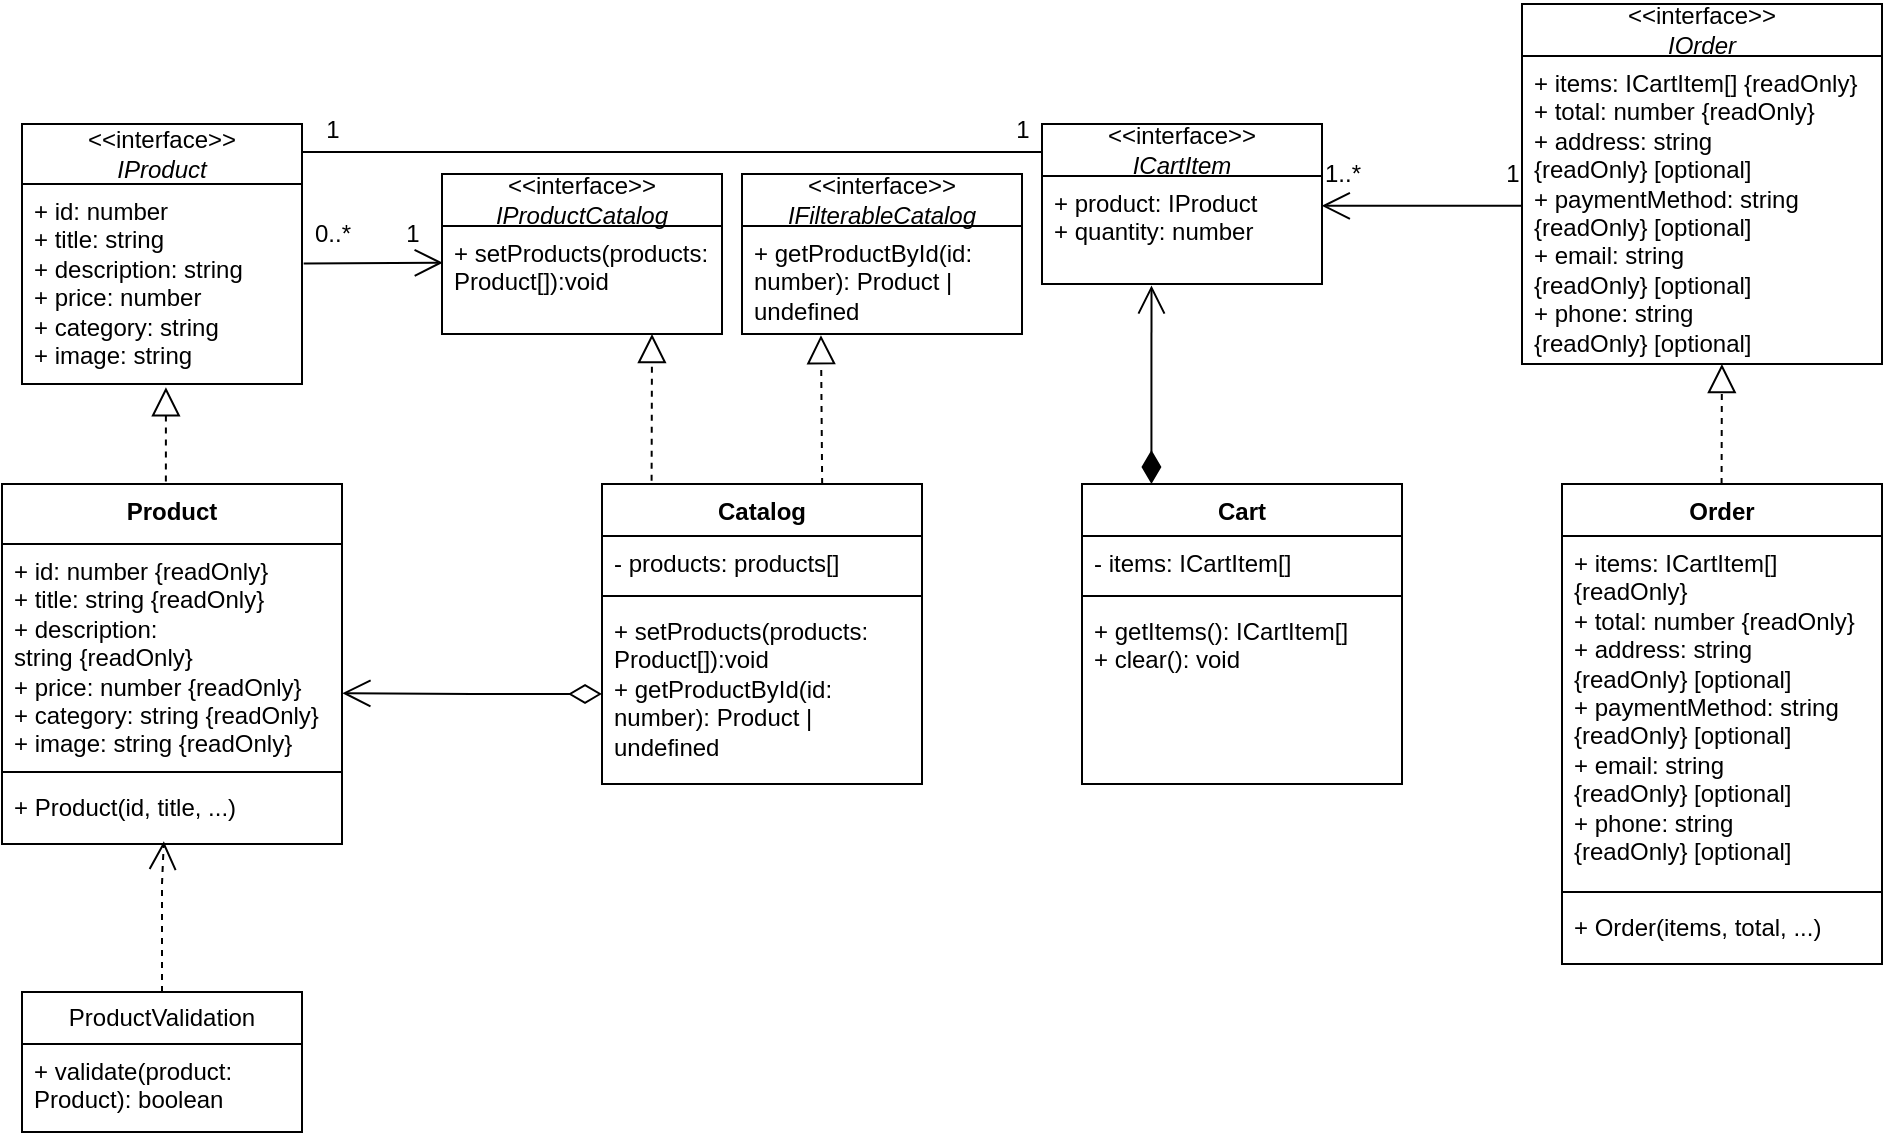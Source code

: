 <mxfile version="26.1.1">
  <diagram id="C5RBs43oDa-KdzZeNtuy" name="Page-1">
    <mxGraphModel dx="1857" dy="1145" grid="1" gridSize="10" guides="1" tooltips="1" connect="1" arrows="1" fold="1" page="1" pageScale="1" pageWidth="827" pageHeight="1169" math="0" shadow="0">
      <root>
        <mxCell id="WIyWlLk6GJQsqaUBKTNV-0" />
        <mxCell id="WIyWlLk6GJQsqaUBKTNV-1" parent="WIyWlLk6GJQsqaUBKTNV-0" />
        <mxCell id="tQFKS00_oduW0Jc1y8v0-0" value="Product" style="swimlane;fontStyle=1;align=center;verticalAlign=top;childLayout=stackLayout;horizontal=1;startSize=30;horizontalStack=0;resizeParent=1;resizeParentMax=0;resizeLast=0;collapsible=1;marginBottom=0;whiteSpace=wrap;html=1;" parent="WIyWlLk6GJQsqaUBKTNV-1" vertex="1">
          <mxGeometry x="-60" y="260" width="170" height="180" as="geometry" />
        </mxCell>
        <mxCell id="tQFKS00_oduW0Jc1y8v0-1" value="+ id: number {readOnly}&lt;div&gt;+ title: string&amp;nbsp;&lt;span style=&quot;background-color: transparent; color: light-dark(rgb(0, 0, 0), rgb(255, 255, 255));&quot;&gt;{readOnly}&lt;/span&gt;&lt;/div&gt;&lt;div&gt;+ description: string&amp;nbsp;&lt;span style=&quot;background-color: transparent; color: light-dark(rgb(0, 0, 0), rgb(255, 255, 255));&quot;&gt;{readOnly}&lt;/span&gt;&lt;/div&gt;&lt;div&gt;+ price: number&amp;nbsp;&lt;span style=&quot;background-color: transparent; color: light-dark(rgb(0, 0, 0), rgb(255, 255, 255));&quot;&gt;{readOnly}&lt;/span&gt;&lt;/div&gt;&lt;div&gt;+ category: string&amp;nbsp;&lt;span style=&quot;background-color: transparent; color: light-dark(rgb(0, 0, 0), rgb(255, 255, 255));&quot;&gt;{readOnly}&lt;/span&gt;&lt;/div&gt;&lt;div&gt;+ image: string&amp;nbsp;&lt;span style=&quot;background-color: transparent; color: light-dark(rgb(0, 0, 0), rgb(255, 255, 255));&quot;&gt;{readOnly}&lt;/span&gt;&lt;/div&gt;" style="text;strokeColor=none;fillColor=none;align=left;verticalAlign=top;spacingLeft=4;spacingRight=4;overflow=hidden;rotatable=0;points=[[0,0.5],[1,0.5]];portConstraint=eastwest;whiteSpace=wrap;html=1;" parent="tQFKS00_oduW0Jc1y8v0-0" vertex="1">
          <mxGeometry y="30" width="170" height="110" as="geometry" />
        </mxCell>
        <mxCell id="tQFKS00_oduW0Jc1y8v0-2" value="" style="line;strokeWidth=1;fillColor=none;align=left;verticalAlign=middle;spacingTop=-1;spacingLeft=3;spacingRight=3;rotatable=0;labelPosition=right;points=[];portConstraint=eastwest;strokeColor=inherit;" parent="tQFKS00_oduW0Jc1y8v0-0" vertex="1">
          <mxGeometry y="140" width="170" height="8" as="geometry" />
        </mxCell>
        <mxCell id="tQFKS00_oduW0Jc1y8v0-3" value="+ Product(id, title, ...)" style="text;strokeColor=none;fillColor=none;align=left;verticalAlign=top;spacingLeft=4;spacingRight=4;overflow=hidden;rotatable=0;points=[[0,0.5],[1,0.5]];portConstraint=eastwest;whiteSpace=wrap;html=1;" parent="tQFKS00_oduW0Jc1y8v0-0" vertex="1">
          <mxGeometry y="148" width="170" height="32" as="geometry" />
        </mxCell>
        <mxCell id="9Usvq4WekDY3tyAzM1Kp-8" value="ProductValidation" style="swimlane;fontStyle=0;childLayout=stackLayout;horizontal=1;startSize=26;fillColor=none;horizontalStack=0;resizeParent=1;resizeParentMax=0;resizeLast=0;collapsible=1;marginBottom=0;whiteSpace=wrap;html=1;" parent="WIyWlLk6GJQsqaUBKTNV-1" vertex="1">
          <mxGeometry x="-50" y="514" width="140" height="70" as="geometry" />
        </mxCell>
        <mxCell id="9Usvq4WekDY3tyAzM1Kp-9" value="+ validate(product: Product): boolean&lt;div&gt;&lt;br&gt;&lt;/div&gt;" style="text;strokeColor=none;fillColor=none;align=left;verticalAlign=top;spacingLeft=4;spacingRight=4;overflow=hidden;rotatable=0;points=[[0,0.5],[1,0.5]];portConstraint=eastwest;whiteSpace=wrap;html=1;" parent="9Usvq4WekDY3tyAzM1Kp-8" vertex="1">
          <mxGeometry y="26" width="140" height="44" as="geometry" />
        </mxCell>
        <mxCell id="NhRFQMFeouwAoO4pWgkO-2" value="&amp;lt;&amp;lt;interface&amp;gt;&amp;gt;&lt;div&gt;&lt;i&gt;IProduct&lt;/i&gt;&lt;/div&gt;" style="swimlane;fontStyle=0;childLayout=stackLayout;horizontal=1;startSize=30;fillColor=none;horizontalStack=0;resizeParent=1;resizeParentMax=0;resizeLast=0;collapsible=1;marginBottom=0;whiteSpace=wrap;html=1;" parent="WIyWlLk6GJQsqaUBKTNV-1" vertex="1">
          <mxGeometry x="-50" y="80" width="140" height="130" as="geometry" />
        </mxCell>
        <mxCell id="NhRFQMFeouwAoO4pWgkO-3" value="+ id: number&lt;div&gt;+ title: string&lt;/div&gt;&lt;div&gt;+ description: string&lt;/div&gt;&lt;div&gt;+ price: number&lt;/div&gt;&lt;div&gt;+ category: string&lt;/div&gt;&lt;div&gt;+ image: string&lt;/div&gt;" style="text;strokeColor=none;fillColor=none;align=left;verticalAlign=top;spacingLeft=4;spacingRight=4;overflow=hidden;rotatable=0;points=[[0,0.5],[1,0.5]];portConstraint=eastwest;whiteSpace=wrap;html=1;" parent="NhRFQMFeouwAoO4pWgkO-2" vertex="1">
          <mxGeometry y="30" width="140" height="100" as="geometry" />
        </mxCell>
        <mxCell id="NhRFQMFeouwAoO4pWgkO-9" value="" style="endArrow=block;dashed=1;endFill=0;endSize=12;html=1;rounded=0;exitX=0.482;exitY=-0.007;exitDx=0;exitDy=0;exitPerimeter=0;entryX=0.514;entryY=1.016;entryDx=0;entryDy=0;entryPerimeter=0;" parent="WIyWlLk6GJQsqaUBKTNV-1" target="NhRFQMFeouwAoO4pWgkO-3" edge="1" source="tQFKS00_oduW0Jc1y8v0-0">
          <mxGeometry width="160" relative="1" as="geometry">
            <mxPoint y="240" as="sourcePoint" />
            <mxPoint x="30" y="211" as="targetPoint" />
            <Array as="points" />
          </mxGeometry>
        </mxCell>
        <mxCell id="9Usvq4WekDY3tyAzM1Kp-12" value="" style="endArrow=open;endSize=12;dashed=1;html=1;rounded=0;entryX=0.476;entryY=0.958;entryDx=0;entryDy=0;entryPerimeter=0;exitX=0.5;exitY=0;exitDx=0;exitDy=0;" parent="WIyWlLk6GJQsqaUBKTNV-1" target="tQFKS00_oduW0Jc1y8v0-3" edge="1" source="9Usvq4WekDY3tyAzM1Kp-8">
          <mxGeometry width="160" relative="1" as="geometry">
            <mxPoint x="120" y="450" as="sourcePoint" />
            <mxPoint x="60" y="460" as="targetPoint" />
            <Array as="points">
              <mxPoint x="20" y="460" />
            </Array>
          </mxGeometry>
        </mxCell>
        <mxCell id="NhRFQMFeouwAoO4pWgkO-10" value="Catalog" style="swimlane;fontStyle=1;align=center;verticalAlign=top;childLayout=stackLayout;horizontal=1;startSize=26;horizontalStack=0;resizeParent=1;resizeParentMax=0;resizeLast=0;collapsible=1;marginBottom=0;whiteSpace=wrap;html=1;" parent="WIyWlLk6GJQsqaUBKTNV-1" vertex="1">
          <mxGeometry x="240" y="260" width="160" height="150" as="geometry" />
        </mxCell>
        <mxCell id="NhRFQMFeouwAoO4pWgkO-11" value="- products: products[]" style="text;strokeColor=none;fillColor=none;align=left;verticalAlign=top;spacingLeft=4;spacingRight=4;overflow=hidden;rotatable=0;points=[[0,0.5],[1,0.5]];portConstraint=eastwest;whiteSpace=wrap;html=1;" parent="NhRFQMFeouwAoO4pWgkO-10" vertex="1">
          <mxGeometry y="26" width="160" height="26" as="geometry" />
        </mxCell>
        <mxCell id="NhRFQMFeouwAoO4pWgkO-12" value="" style="line;strokeWidth=1;fillColor=none;align=left;verticalAlign=middle;spacingTop=-1;spacingLeft=3;spacingRight=3;rotatable=0;labelPosition=right;points=[];portConstraint=eastwest;strokeColor=inherit;" parent="NhRFQMFeouwAoO4pWgkO-10" vertex="1">
          <mxGeometry y="52" width="160" height="8" as="geometry" />
        </mxCell>
        <mxCell id="NhRFQMFeouwAoO4pWgkO-13" value="+ setProducts(products: Product[]):void&lt;div&gt;+ getProductById(id: number): Product | undefined&lt;/div&gt;" style="text;strokeColor=none;fillColor=none;align=left;verticalAlign=top;spacingLeft=4;spacingRight=4;overflow=hidden;rotatable=0;points=[[0,0.5],[1,0.5]];portConstraint=eastwest;whiteSpace=wrap;html=1;" parent="NhRFQMFeouwAoO4pWgkO-10" vertex="1">
          <mxGeometry y="60" width="160" height="90" as="geometry" />
        </mxCell>
        <mxCell id="JqCcHk3FGSkd21-t7nan-0" value="&amp;lt;&amp;lt;interface&amp;gt;&amp;gt;&lt;div&gt;&lt;i&gt;IProductCatalog&lt;/i&gt;&lt;/div&gt;" style="swimlane;fontStyle=0;childLayout=stackLayout;horizontal=1;startSize=26;fillColor=none;horizontalStack=0;resizeParent=1;resizeParentMax=0;resizeLast=0;collapsible=1;marginBottom=0;whiteSpace=wrap;html=1;" vertex="1" parent="WIyWlLk6GJQsqaUBKTNV-1">
          <mxGeometry x="160" y="105" width="140" height="80" as="geometry" />
        </mxCell>
        <mxCell id="JqCcHk3FGSkd21-t7nan-1" value="+ setProducts(products: Product[]):void" style="text;strokeColor=none;fillColor=none;align=left;verticalAlign=top;spacingLeft=4;spacingRight=4;overflow=hidden;rotatable=0;points=[[0,0.5],[1,0.5]];portConstraint=eastwest;whiteSpace=wrap;html=1;" vertex="1" parent="JqCcHk3FGSkd21-t7nan-0">
          <mxGeometry y="26" width="140" height="54" as="geometry" />
        </mxCell>
        <mxCell id="JqCcHk3FGSkd21-t7nan-4" value="" style="endArrow=block;dashed=1;endFill=0;endSize=12;html=1;rounded=0;exitX=0.688;exitY=0;exitDx=0;exitDy=0;exitPerimeter=0;entryX=0.282;entryY=1.011;entryDx=0;entryDy=0;entryPerimeter=0;" edge="1" parent="WIyWlLk6GJQsqaUBKTNV-1" source="NhRFQMFeouwAoO4pWgkO-10" target="JqCcHk3FGSkd21-t7nan-12">
          <mxGeometry width="160" relative="1" as="geometry">
            <mxPoint x="351.12" y="160.002" as="sourcePoint" />
            <mxPoint x="300" y="230" as="targetPoint" />
            <Array as="points" />
          </mxGeometry>
        </mxCell>
        <mxCell id="JqCcHk3FGSkd21-t7nan-11" value="&amp;lt;&amp;lt;interface&amp;gt;&amp;gt;&lt;div&gt;&lt;i&gt;IFilterableCatalog&lt;/i&gt;&lt;/div&gt;" style="swimlane;fontStyle=0;childLayout=stackLayout;horizontal=1;startSize=26;fillColor=none;horizontalStack=0;resizeParent=1;resizeParentMax=0;resizeLast=0;collapsible=1;marginBottom=0;whiteSpace=wrap;html=1;" vertex="1" parent="WIyWlLk6GJQsqaUBKTNV-1">
          <mxGeometry x="310" y="105" width="140" height="80" as="geometry" />
        </mxCell>
        <mxCell id="JqCcHk3FGSkd21-t7nan-12" value="&lt;div&gt;+ getProductById(id: number): Product | undefined&lt;/div&gt;" style="text;strokeColor=none;fillColor=none;align=left;verticalAlign=top;spacingLeft=4;spacingRight=4;overflow=hidden;rotatable=0;points=[[0,0.5],[1,0.5]];portConstraint=eastwest;whiteSpace=wrap;html=1;" vertex="1" parent="JqCcHk3FGSkd21-t7nan-11">
          <mxGeometry y="26" width="140" height="54" as="geometry" />
        </mxCell>
        <mxCell id="JqCcHk3FGSkd21-t7nan-21" value="" style="endArrow=block;dashed=1;endFill=0;endSize=12;html=1;rounded=0;entryX=0.75;entryY=1;entryDx=0;entryDy=0;exitX=0.155;exitY=-0.011;exitDx=0;exitDy=0;exitPerimeter=0;" edge="1" parent="WIyWlLk6GJQsqaUBKTNV-1" source="NhRFQMFeouwAoO4pWgkO-10" target="JqCcHk3FGSkd21-t7nan-0">
          <mxGeometry width="160" relative="1" as="geometry">
            <mxPoint x="260" y="250" as="sourcePoint" />
            <mxPoint x="240" y="254.08" as="targetPoint" />
            <Array as="points" />
          </mxGeometry>
        </mxCell>
        <mxCell id="JqCcHk3FGSkd21-t7nan-22" value="&amp;lt;&amp;lt;interface&amp;gt;&amp;gt;&lt;div&gt;&lt;i&gt;ICartIt&lt;/i&gt;&lt;i style=&quot;background-color: transparent; color: light-dark(rgb(0, 0, 0), rgb(255, 255, 255));&quot;&gt;em&lt;/i&gt;&lt;/div&gt;" style="swimlane;fontStyle=0;childLayout=stackLayout;horizontal=1;startSize=26;fillColor=none;horizontalStack=0;resizeParent=1;resizeParentMax=0;resizeLast=0;collapsible=1;marginBottom=0;whiteSpace=wrap;html=1;" vertex="1" parent="WIyWlLk6GJQsqaUBKTNV-1">
          <mxGeometry x="460" y="80" width="140" height="80" as="geometry" />
        </mxCell>
        <mxCell id="JqCcHk3FGSkd21-t7nan-23" value="+ product: IProduct&lt;div&gt;+ quantity: number&lt;/div&gt;" style="text;strokeColor=none;fillColor=none;align=left;verticalAlign=top;spacingLeft=4;spacingRight=4;overflow=hidden;rotatable=0;points=[[0,0.5],[1,0.5]];portConstraint=eastwest;whiteSpace=wrap;html=1;" vertex="1" parent="JqCcHk3FGSkd21-t7nan-22">
          <mxGeometry y="26" width="140" height="54" as="geometry" />
        </mxCell>
        <mxCell id="JqCcHk3FGSkd21-t7nan-24" value="Cart" style="swimlane;fontStyle=1;align=center;verticalAlign=top;childLayout=stackLayout;horizontal=1;startSize=26;horizontalStack=0;resizeParent=1;resizeParentMax=0;resizeLast=0;collapsible=1;marginBottom=0;whiteSpace=wrap;html=1;" vertex="1" parent="WIyWlLk6GJQsqaUBKTNV-1">
          <mxGeometry x="480" y="260" width="160" height="150" as="geometry" />
        </mxCell>
        <mxCell id="JqCcHk3FGSkd21-t7nan-25" value="- items: ICartItem[]" style="text;strokeColor=none;fillColor=none;align=left;verticalAlign=top;spacingLeft=4;spacingRight=4;overflow=hidden;rotatable=0;points=[[0,0.5],[1,0.5]];portConstraint=eastwest;whiteSpace=wrap;html=1;" vertex="1" parent="JqCcHk3FGSkd21-t7nan-24">
          <mxGeometry y="26" width="160" height="26" as="geometry" />
        </mxCell>
        <mxCell id="JqCcHk3FGSkd21-t7nan-26" value="" style="line;strokeWidth=1;fillColor=none;align=left;verticalAlign=middle;spacingTop=-1;spacingLeft=3;spacingRight=3;rotatable=0;labelPosition=right;points=[];portConstraint=eastwest;strokeColor=inherit;" vertex="1" parent="JqCcHk3FGSkd21-t7nan-24">
          <mxGeometry y="52" width="160" height="8" as="geometry" />
        </mxCell>
        <mxCell id="JqCcHk3FGSkd21-t7nan-27" value="&lt;div&gt;+ getItems(): ICartItem[]&lt;/div&gt;&lt;div&gt;+ clear(): void&lt;/div&gt;" style="text;strokeColor=none;fillColor=none;align=left;verticalAlign=top;spacingLeft=4;spacingRight=4;overflow=hidden;rotatable=0;points=[[0,0.5],[1,0.5]];portConstraint=eastwest;whiteSpace=wrap;html=1;" vertex="1" parent="JqCcHk3FGSkd21-t7nan-24">
          <mxGeometry y="60" width="160" height="90" as="geometry" />
        </mxCell>
        <mxCell id="JqCcHk3FGSkd21-t7nan-37" value="" style="endArrow=open;html=1;endSize=12;startArrow=diamondThin;startSize=14;startFill=0;edgeStyle=orthogonalEdgeStyle;align=left;verticalAlign=bottom;rounded=0;entryX=1.001;entryY=0.678;entryDx=0;entryDy=0;entryPerimeter=0;exitX=0;exitY=0.5;exitDx=0;exitDy=0;" edge="1" parent="WIyWlLk6GJQsqaUBKTNV-1" source="NhRFQMFeouwAoO4pWgkO-13" target="tQFKS00_oduW0Jc1y8v0-1">
          <mxGeometry x="-1" y="3" relative="1" as="geometry">
            <mxPoint x="240" y="381" as="sourcePoint" />
            <mxPoint x="160" y="360" as="targetPoint" />
          </mxGeometry>
        </mxCell>
        <mxCell id="JqCcHk3FGSkd21-t7nan-41" value="" style="endArrow=open;html=1;endSize=12;startArrow=diamondThin;startSize=14;startFill=1;edgeStyle=orthogonalEdgeStyle;align=left;verticalAlign=bottom;rounded=0;exitX=0.217;exitY=0;exitDx=0;exitDy=0;exitPerimeter=0;entryX=0.391;entryY=1.013;entryDx=0;entryDy=0;entryPerimeter=0;" edge="1" parent="WIyWlLk6GJQsqaUBKTNV-1" source="JqCcHk3FGSkd21-t7nan-24" target="JqCcHk3FGSkd21-t7nan-23">
          <mxGeometry x="-0.799" y="-5" relative="1" as="geometry">
            <mxPoint x="290" y="280" as="sourcePoint" />
            <mxPoint x="514" y="190" as="targetPoint" />
            <Array as="points" />
            <mxPoint as="offset" />
          </mxGeometry>
        </mxCell>
        <mxCell id="JqCcHk3FGSkd21-t7nan-42" value="" style="line;strokeWidth=1;fillColor=none;align=left;verticalAlign=middle;spacingTop=-1;spacingLeft=3;spacingRight=3;rotatable=0;labelPosition=right;points=[];portConstraint=eastwest;strokeColor=inherit;" vertex="1" parent="WIyWlLk6GJQsqaUBKTNV-1">
          <mxGeometry x="90" y="90" width="370" height="8" as="geometry" />
        </mxCell>
        <mxCell id="JqCcHk3FGSkd21-t7nan-43" value="&amp;lt;&amp;lt;interface&amp;gt;&amp;gt;&lt;div&gt;&lt;i&gt;IOrder&lt;/i&gt;&lt;/div&gt;" style="swimlane;fontStyle=0;childLayout=stackLayout;horizontal=1;startSize=26;fillColor=none;horizontalStack=0;resizeParent=1;resizeParentMax=0;resizeLast=0;collapsible=1;marginBottom=0;whiteSpace=wrap;html=1;" vertex="1" parent="WIyWlLk6GJQsqaUBKTNV-1">
          <mxGeometry x="700" y="20" width="180" height="180" as="geometry" />
        </mxCell>
        <mxCell id="JqCcHk3FGSkd21-t7nan-44" value="+ items: ICartItem[] {readOnly}&lt;div&gt;+ total: number {readOnly}&lt;/div&gt;&lt;div&gt;+ address: string {readOnly}&amp;nbsp;[optional]&lt;/div&gt;&lt;div&gt;+ paymentMethod: string {readOnly}&amp;nbsp;[optional]&lt;/div&gt;&lt;div&gt;+ email: string {readOnly}&amp;nbsp;[optional]&lt;/div&gt;&lt;div&gt;+ phone: string {readOnly}&amp;nbsp;[optional]&lt;/div&gt;" style="text;strokeColor=none;fillColor=none;align=left;verticalAlign=top;spacingLeft=4;spacingRight=4;overflow=hidden;rotatable=0;points=[[0,0.5],[1,0.5]];portConstraint=eastwest;whiteSpace=wrap;html=1;" vertex="1" parent="JqCcHk3FGSkd21-t7nan-43">
          <mxGeometry y="26" width="180" height="154" as="geometry" />
        </mxCell>
        <mxCell id="JqCcHk3FGSkd21-t7nan-46" value="Order" style="swimlane;fontStyle=1;align=center;verticalAlign=top;childLayout=stackLayout;horizontal=1;startSize=26;horizontalStack=0;resizeParent=1;resizeParentMax=0;resizeLast=0;collapsible=1;marginBottom=0;whiteSpace=wrap;html=1;" vertex="1" parent="WIyWlLk6GJQsqaUBKTNV-1">
          <mxGeometry x="720" y="260" width="160" height="240" as="geometry" />
        </mxCell>
        <mxCell id="JqCcHk3FGSkd21-t7nan-47" value="+ items: ICartItem[] {readOnly}&lt;div&gt;+ total: number {readOnly}&lt;/div&gt;&lt;div&gt;+ address: string {readOnly}&amp;nbsp;[optional]&lt;/div&gt;&lt;div&gt;+ paymentMethod: string {readOnly}&amp;nbsp;[optional]&lt;/div&gt;&lt;div&gt;+ email: string {readOnly}&amp;nbsp;[optional]&lt;/div&gt;&lt;div&gt;+ phone: string {readOnly}&amp;nbsp;[optional]&lt;/div&gt;" style="text;strokeColor=none;fillColor=none;align=left;verticalAlign=top;spacingLeft=4;spacingRight=4;overflow=hidden;rotatable=0;points=[[0,0.5],[1,0.5]];portConstraint=eastwest;whiteSpace=wrap;html=1;" vertex="1" parent="JqCcHk3FGSkd21-t7nan-46">
          <mxGeometry y="26" width="160" height="174" as="geometry" />
        </mxCell>
        <mxCell id="JqCcHk3FGSkd21-t7nan-48" value="" style="line;strokeWidth=1;fillColor=none;align=left;verticalAlign=middle;spacingTop=-1;spacingLeft=3;spacingRight=3;rotatable=0;labelPosition=right;points=[];portConstraint=eastwest;strokeColor=inherit;" vertex="1" parent="JqCcHk3FGSkd21-t7nan-46">
          <mxGeometry y="200" width="160" height="8" as="geometry" />
        </mxCell>
        <mxCell id="JqCcHk3FGSkd21-t7nan-49" value="+ Order(items, total, ...)" style="text;strokeColor=none;fillColor=none;align=left;verticalAlign=top;spacingLeft=4;spacingRight=4;overflow=hidden;rotatable=0;points=[[0,0.5],[1,0.5]];portConstraint=eastwest;whiteSpace=wrap;html=1;" vertex="1" parent="JqCcHk3FGSkd21-t7nan-46">
          <mxGeometry y="208" width="160" height="32" as="geometry" />
        </mxCell>
        <mxCell id="JqCcHk3FGSkd21-t7nan-50" value="" style="endArrow=block;dashed=1;endFill=0;endSize=12;html=1;rounded=0;entryX=0.282;entryY=1.011;entryDx=0;entryDy=0;entryPerimeter=0;exitX=0.124;exitY=0;exitDx=0;exitDy=0;exitPerimeter=0;" edge="1" parent="WIyWlLk6GJQsqaUBKTNV-1">
          <mxGeometry width="160" relative="1" as="geometry">
            <mxPoint x="799.79" y="260" as="sourcePoint" />
            <mxPoint x="799.95" y="200" as="targetPoint" />
            <Array as="points" />
          </mxGeometry>
        </mxCell>
        <mxCell id="JqCcHk3FGSkd21-t7nan-54" value="" style="endArrow=open;endFill=1;endSize=12;html=1;rounded=0;exitX=-0.001;exitY=0.486;exitDx=0;exitDy=0;entryX=0.999;entryY=0.276;entryDx=0;entryDy=0;entryPerimeter=0;exitPerimeter=0;" edge="1" parent="WIyWlLk6GJQsqaUBKTNV-1" source="JqCcHk3FGSkd21-t7nan-44" target="JqCcHk3FGSkd21-t7nan-23">
          <mxGeometry width="160" relative="1" as="geometry">
            <mxPoint x="580" y="190" as="sourcePoint" />
            <mxPoint x="600" y="123" as="targetPoint" />
          </mxGeometry>
        </mxCell>
        <mxCell id="JqCcHk3FGSkd21-t7nan-55" value="1" style="text;html=1;align=center;verticalAlign=middle;resizable=0;points=[];autosize=1;strokeColor=none;fillColor=none;" vertex="1" parent="WIyWlLk6GJQsqaUBKTNV-1">
          <mxGeometry x="680" y="90" width="30" height="30" as="geometry" />
        </mxCell>
        <mxCell id="JqCcHk3FGSkd21-t7nan-56" value="1..*" style="text;html=1;align=center;verticalAlign=middle;resizable=0;points=[];autosize=1;strokeColor=none;fillColor=none;" vertex="1" parent="WIyWlLk6GJQsqaUBKTNV-1">
          <mxGeometry x="590" y="90" width="40" height="30" as="geometry" />
        </mxCell>
        <mxCell id="JqCcHk3FGSkd21-t7nan-57" value="1" style="text;html=1;align=center;verticalAlign=middle;resizable=0;points=[];autosize=1;strokeColor=none;fillColor=none;" vertex="1" parent="WIyWlLk6GJQsqaUBKTNV-1">
          <mxGeometry x="90" y="68" width="30" height="30" as="geometry" />
        </mxCell>
        <mxCell id="JqCcHk3FGSkd21-t7nan-58" value="1" style="text;html=1;align=center;verticalAlign=middle;resizable=0;points=[];autosize=1;strokeColor=none;fillColor=none;" vertex="1" parent="WIyWlLk6GJQsqaUBKTNV-1">
          <mxGeometry x="435" y="68" width="30" height="30" as="geometry" />
        </mxCell>
        <mxCell id="JqCcHk3FGSkd21-t7nan-59" value="" style="endArrow=open;endFill=1;endSize=12;html=1;rounded=0;entryX=0.003;entryY=0.34;entryDx=0;entryDy=0;entryPerimeter=0;exitX=1.006;exitY=0.397;exitDx=0;exitDy=0;exitPerimeter=0;" edge="1" parent="WIyWlLk6GJQsqaUBKTNV-1" source="NhRFQMFeouwAoO4pWgkO-3" target="JqCcHk3FGSkd21-t7nan-1">
          <mxGeometry width="160" relative="1" as="geometry">
            <mxPoint x="90" y="150" as="sourcePoint" />
            <mxPoint x="250" y="150" as="targetPoint" />
          </mxGeometry>
        </mxCell>
        <mxCell id="JqCcHk3FGSkd21-t7nan-60" value="1" style="text;html=1;align=center;verticalAlign=middle;resizable=0;points=[];autosize=1;strokeColor=none;fillColor=none;" vertex="1" parent="WIyWlLk6GJQsqaUBKTNV-1">
          <mxGeometry x="130" y="120" width="30" height="30" as="geometry" />
        </mxCell>
        <mxCell id="JqCcHk3FGSkd21-t7nan-61" value="0..*" style="text;html=1;align=center;verticalAlign=middle;resizable=0;points=[];autosize=1;strokeColor=none;fillColor=none;" vertex="1" parent="WIyWlLk6GJQsqaUBKTNV-1">
          <mxGeometry x="85" y="120" width="40" height="30" as="geometry" />
        </mxCell>
      </root>
    </mxGraphModel>
  </diagram>
</mxfile>
